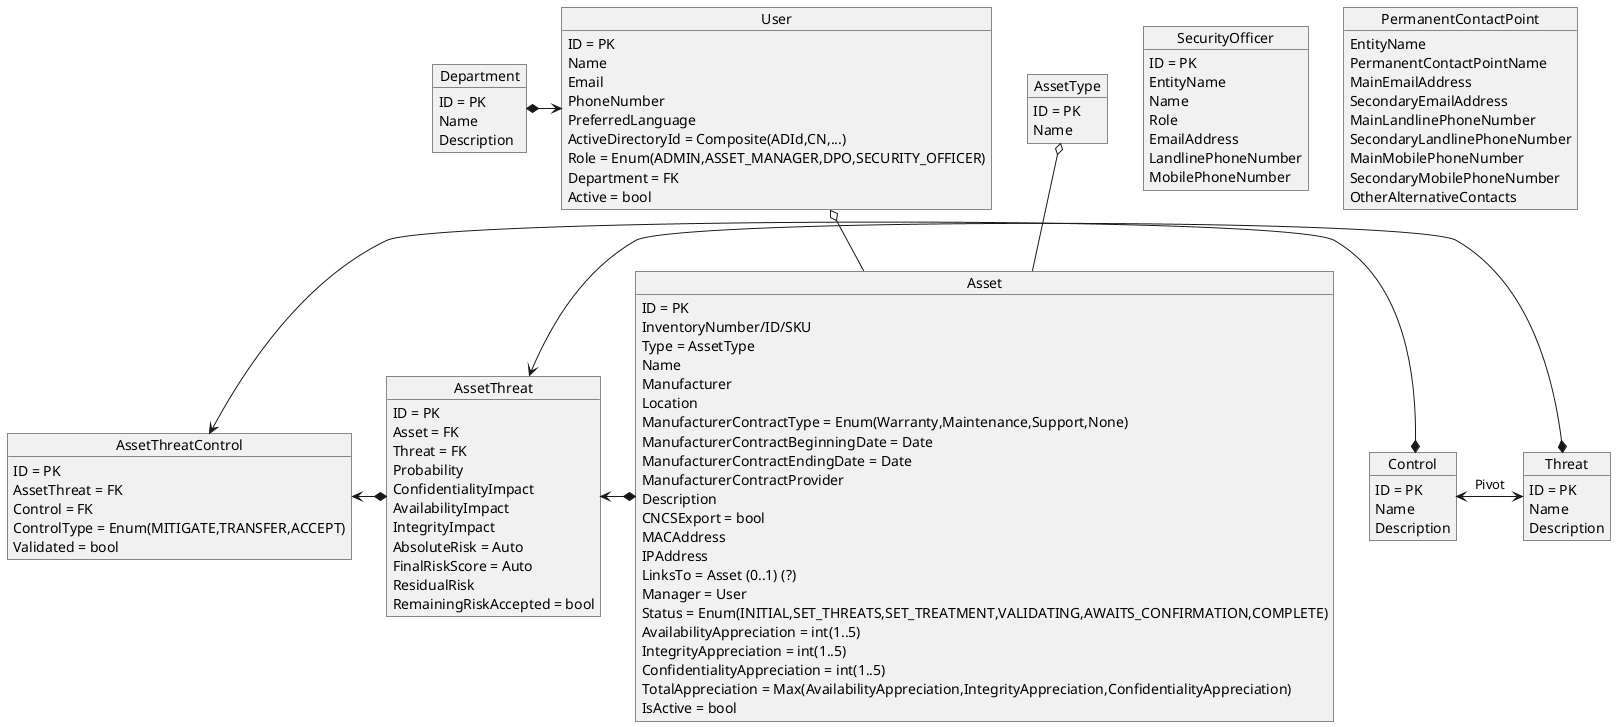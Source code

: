 @startuml
'https://plantuml.com/object-diagram
object AssetType
AssetType : ID = PK
AssetType : Name
'possivelmente icone
object  Department
Department : ID = PK
Department : Name
Department : Description
object User
Department *-> User
User : ID = PK
User : Name
User : Email
User : PhoneNumber
User : PreferredLanguage
User : ActiveDirectoryId = Composite(ADId,CN,...)
User : Role = Enum(ADMIN,ASSET_MANAGER,DPO,SECURITY_OFFICER)
User : Department = FK
User : Active = bool
object Asset
Asset : ID = PK
Asset : InventoryNumber/ID/SKU
Asset : Type = AssetType
Asset : Name
Asset : Manufacturer
Asset : Location
Asset : ManufacturerContractType = Enum(Warranty,Maintenance,Support,None)
Asset : ManufacturerContractBeginningDate = Date
Asset : ManufacturerContractEndingDate = Date
Asset : ManufacturerContractProvider
Asset : Description
Asset : CNCSExport = bool
Asset : MACAddress
Asset : IPAddress
Asset : LinksTo = Asset (0..1) (?)
Asset : Manager = User
Asset : Status = Enum(INITIAL,SET_THREATS,SET_TREATMENT,VALIDATING,AWAITS_CONFIRMATION,COMPLETE)
Asset : AvailabilityAppreciation = int(1..5)
Asset : IntegrityAppreciation = int(1..5)
Asset : ConfidentialityAppreciation = int(1..5)
Asset : TotalAppreciation = Max(AvailabilityAppreciation,IntegrityAppreciation,ConfidentialityAppreciation)
Asset : IsActive = bool
User o-- Asset
AssetType o-- Asset
object Threat
Threat : ID = PK
Threat : Name
Threat : Description
object Control
Control : ID = PK
Control : Name
Control : Description
Control <-> Threat : Pivot
object SecurityOfficer
SecurityOfficer : ID = PK
SecurityOfficer : EntityName
SecurityOfficer : Name
SecurityOfficer : Role
SecurityOfficer : EmailAddress
SecurityOfficer : LandlinePhoneNumber
SecurityOfficer : MobilePhoneNumber
object PermanentContactPoint
PermanentContactPoint : EntityName
PermanentContactPoint : PermanentContactPointName
PermanentContactPoint : MainEmailAddress
PermanentContactPoint : SecondaryEmailAddress
PermanentContactPoint : MainLandlinePhoneNumber
PermanentContactPoint : SecondaryLandlinePhoneNumber
PermanentContactPoint : MainMobilePhoneNumber
PermanentContactPoint : SecondaryMobilePhoneNumber
PermanentContactPoint : OtherAlternativeContacts

object AssetThreat
AssetThreat : ID = PK
AssetThreat : Asset = FK
AssetThreat : Threat = FK
AssetThreat : Probability
AssetThreat : ConfidentialityImpact
AssetThreat : AvailabilityImpact
AssetThreat : IntegrityImpact
AssetThreat : AbsoluteRisk = Auto
AssetThreat : FinalRiskScore = Auto
AssetThreat : ResidualRisk
AssetThreat : RemainingRiskAccepted = bool
AssetThreat <-* Asset
AssetThreat <-* Threat

object AssetThreatControl
AssetThreatControl : ID = PK
AssetThreatControl : AssetThreat = FK
AssetThreatControl : Control = FK
AssetThreatControl : ControlType = Enum(MITIGATE,TRANSFER,ACCEPT)
AssetThreatControl : Validated = bool
AssetThreatControl <-* AssetThreat
AssetThreatControl <-* Control


'the logging will apply to all tables, the only added columns will be the date of the operation and operation (CRUD)

@enduml
